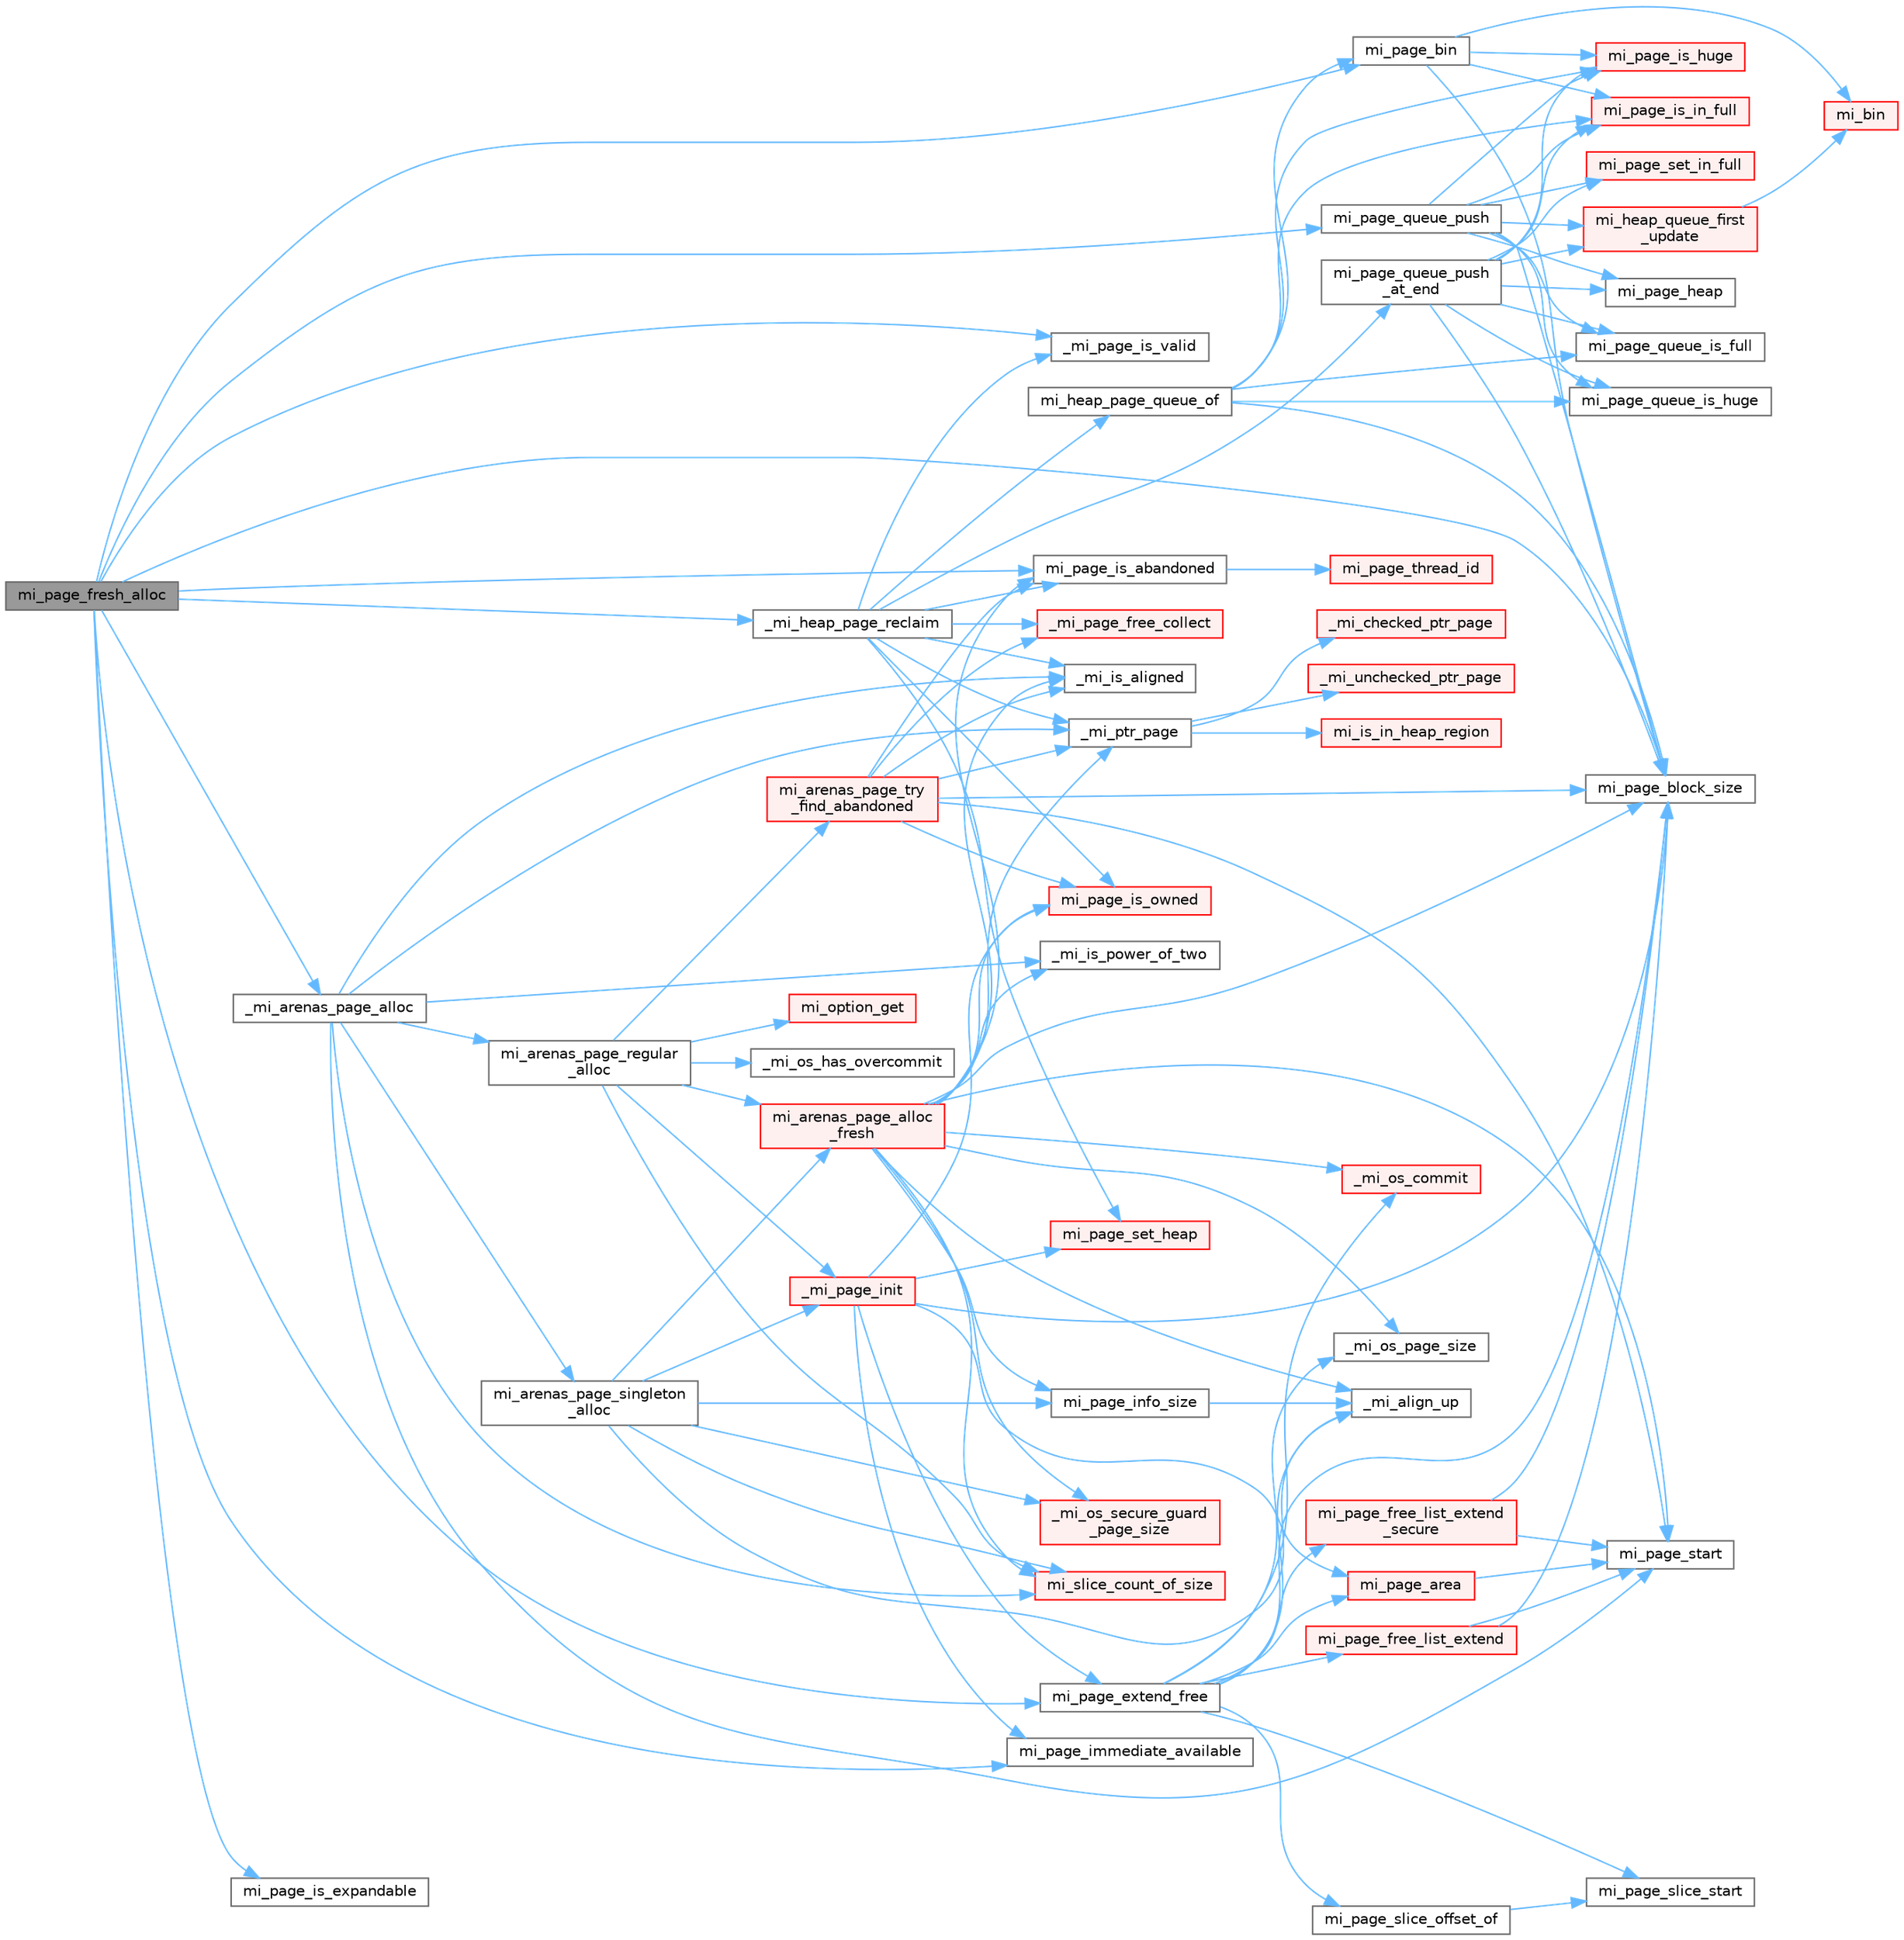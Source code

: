 digraph "mi_page_fresh_alloc"
{
 // LATEX_PDF_SIZE
  bgcolor="transparent";
  edge [fontname=Helvetica,fontsize=10,labelfontname=Helvetica,labelfontsize=10];
  node [fontname=Helvetica,fontsize=10,shape=box,height=0.2,width=0.4];
  rankdir="LR";
  Node1 [id="Node000001",label="mi_page_fresh_alloc",height=0.2,width=0.4,color="gray40", fillcolor="grey60", style="filled", fontcolor="black",tooltip=" "];
  Node1 -> Node2 [id="edge1_Node000001_Node000002",color="steelblue1",style="solid",tooltip=" "];
  Node2 [id="Node000002",label="_mi_arenas_page_alloc",height=0.2,width=0.4,color="grey40", fillcolor="white", style="filled",URL="$arena_8c.html#a04aa01daeb2a2b3dd42a54154fa89c26",tooltip=" "];
  Node2 -> Node3 [id="edge2_Node000002_Node000003",color="steelblue1",style="solid",tooltip=" "];
  Node3 [id="Node000003",label="_mi_is_aligned",height=0.2,width=0.4,color="grey40", fillcolor="white", style="filled",URL="$_e_a_s_t_l_2packages_2mimalloc_2include_2mimalloc_2internal_8h.html#ad446ae4d82cbdbd78dfbe46fa2330555",tooltip=" "];
  Node2 -> Node4 [id="edge3_Node000002_Node000004",color="steelblue1",style="solid",tooltip=" "];
  Node4 [id="Node000004",label="_mi_is_power_of_two",height=0.2,width=0.4,color="grey40", fillcolor="white", style="filled",URL="$_e_a_s_t_l_2packages_2mimalloc_2include_2mimalloc_2internal_8h.html#ac46068515202fb9642f6b2610836bd82",tooltip=" "];
  Node2 -> Node5 [id="edge4_Node000002_Node000005",color="steelblue1",style="solid",tooltip=" "];
  Node5 [id="Node000005",label="_mi_ptr_page",height=0.2,width=0.4,color="grey40", fillcolor="white", style="filled",URL="$_e_a_s_t_l_2packages_2mimalloc_2include_2mimalloc_2internal_8h.html#acd84a462a2045538d19ecc56e6cc29f6",tooltip=" "];
  Node5 -> Node6 [id="edge5_Node000005_Node000006",color="steelblue1",style="solid",tooltip=" "];
  Node6 [id="Node000006",label="_mi_checked_ptr_page",height=0.2,width=0.4,color="red", fillcolor="#FFF0F0", style="filled",URL="$_e_a_s_t_l_2packages_2mimalloc_2include_2mimalloc_2internal_8h.html#aae1cb48b790d504329cb8031a6a716ef",tooltip=" "];
  Node5 -> Node8 [id="edge6_Node000005_Node000008",color="steelblue1",style="solid",tooltip=" "];
  Node8 [id="Node000008",label="_mi_unchecked_ptr_page",height=0.2,width=0.4,color="red", fillcolor="#FFF0F0", style="filled",URL="$_e_a_s_t_l_2packages_2mimalloc_2include_2mimalloc_2internal_8h.html#af17a42b9aa712fc80ff8d725eb2300ec",tooltip=" "];
  Node5 -> Node9 [id="edge7_Node000005_Node000009",color="steelblue1",style="solid",tooltip=" "];
  Node9 [id="Node000009",label="mi_is_in_heap_region",height=0.2,width=0.4,color="red", fillcolor="#FFF0F0", style="filled",URL="$group__extended.html#ga5f071b10d4df1c3658e04e7fd67a94e6",tooltip=" "];
  Node2 -> Node12 [id="edge8_Node000002_Node000012",color="steelblue1",style="solid",tooltip=" "];
  Node12 [id="Node000012",label="mi_arenas_page_regular\l_alloc",height=0.2,width=0.4,color="grey40", fillcolor="white", style="filled",URL="$arena_8c.html#a4b6e177710444b0ae5fe4acf69222a23",tooltip=" "];
  Node12 -> Node13 [id="edge9_Node000012_Node000013",color="steelblue1",style="solid",tooltip=" "];
  Node13 [id="Node000013",label="_mi_os_has_overcommit",height=0.2,width=0.4,color="grey40", fillcolor="white", style="filled",URL="$os_8c.html#ab15bd169082d58502da1d18e7ae61044",tooltip=" "];
  Node12 -> Node14 [id="edge10_Node000012_Node000014",color="steelblue1",style="solid",tooltip=" "];
  Node14 [id="Node000014",label="_mi_page_init",height=0.2,width=0.4,color="red", fillcolor="#FFF0F0", style="filled",URL="$page_8c.html#a93f6b93722ef321c7a3b3f121c1aa3bd",tooltip=" "];
  Node14 -> Node22 [id="edge11_Node000014_Node000022",color="steelblue1",style="solid",tooltip=" "];
  Node22 [id="Node000022",label="mi_page_area",height=0.2,width=0.4,color="red", fillcolor="#FFF0F0", style="filled",URL="$_e_a_s_t_l_2packages_2mimalloc_2include_2mimalloc_2internal_8h.html#ab02bec7b56343136344cb9441cb889c7",tooltip=" "];
  Node22 -> Node25 [id="edge12_Node000022_Node000025",color="steelblue1",style="solid",tooltip=" "];
  Node25 [id="Node000025",label="mi_page_start",height=0.2,width=0.4,color="grey40", fillcolor="white", style="filled",URL="$_e_a_s_t_l_2packages_2mimalloc_2include_2mimalloc_2internal_8h.html#a95e8b035747d340ad060f5cf0811b7e9",tooltip=" "];
  Node14 -> Node24 [id="edge13_Node000014_Node000024",color="steelblue1",style="solid",tooltip=" "];
  Node24 [id="Node000024",label="mi_page_block_size",height=0.2,width=0.4,color="grey40", fillcolor="white", style="filled",URL="$_e_a_s_t_l_2packages_2mimalloc_2include_2mimalloc_2internal_8h.html#a6134893990c1f09da2b40092ceecc780",tooltip=" "];
  Node14 -> Node28 [id="edge14_Node000014_Node000028",color="steelblue1",style="solid",tooltip=" "];
  Node28 [id="Node000028",label="mi_page_extend_free",height=0.2,width=0.4,color="grey40", fillcolor="white", style="filled",URL="$page_8c.html#a40c7a483e3c04fdcf8d9a16bc6e6cea5",tooltip=" "];
  Node28 -> Node29 [id="edge15_Node000028_Node000029",color="steelblue1",style="solid",tooltip=" "];
  Node29 [id="Node000029",label="_mi_align_up",height=0.2,width=0.4,color="grey40", fillcolor="white", style="filled",URL="$_e_a_s_t_l_2packages_2mimalloc_2include_2mimalloc_2internal_8h.html#a7f35944d44d8a16365072023dd19e0da",tooltip=" "];
  Node28 -> Node30 [id="edge16_Node000028_Node000030",color="steelblue1",style="solid",tooltip=" "];
  Node30 [id="Node000030",label="_mi_os_commit",height=0.2,width=0.4,color="red", fillcolor="#FFF0F0", style="filled",URL="$os_8c.html#acef931ae1be3c3ddb6ee125a8267a84e",tooltip=" "];
  Node28 -> Node71 [id="edge17_Node000028_Node000071",color="steelblue1",style="solid",tooltip=" "];
  Node71 [id="Node000071",label="_mi_os_page_size",height=0.2,width=0.4,color="grey40", fillcolor="white", style="filled",URL="$os_8c.html#a723e4c95209d4c6282b53317473e83d5",tooltip=" "];
  Node28 -> Node22 [id="edge18_Node000028_Node000022",color="steelblue1",style="solid",tooltip=" "];
  Node28 -> Node24 [id="edge19_Node000028_Node000024",color="steelblue1",style="solid",tooltip=" "];
  Node28 -> Node74 [id="edge20_Node000028_Node000074",color="steelblue1",style="solid",tooltip=" "];
  Node74 [id="Node000074",label="mi_page_free_list_extend",height=0.2,width=0.4,color="red", fillcolor="#FFF0F0", style="filled",URL="$page_8c.html#a9bb87a743570919cc56839f9fc433695",tooltip=" "];
  Node74 -> Node24 [id="edge21_Node000074_Node000024",color="steelblue1",style="solid",tooltip=" "];
  Node74 -> Node25 [id="edge22_Node000074_Node000025",color="steelblue1",style="solid",tooltip=" "];
  Node28 -> Node80 [id="edge23_Node000028_Node000080",color="steelblue1",style="solid",tooltip=" "];
  Node80 [id="Node000080",label="mi_page_free_list_extend\l_secure",height=0.2,width=0.4,color="red", fillcolor="#FFF0F0", style="filled",URL="$page_8c.html#a4a740b834c5746b0309fece1a0b1d781",tooltip=" "];
  Node80 -> Node24 [id="edge24_Node000080_Node000024",color="steelblue1",style="solid",tooltip=" "];
  Node80 -> Node25 [id="edge25_Node000080_Node000025",color="steelblue1",style="solid",tooltip=" "];
  Node28 -> Node82 [id="edge26_Node000028_Node000082",color="steelblue1",style="solid",tooltip=" "];
  Node82 [id="Node000082",label="mi_page_slice_offset_of",height=0.2,width=0.4,color="grey40", fillcolor="white", style="filled",URL="$_e_a_s_t_l_2packages_2mimalloc_2include_2mimalloc_2internal_8h.html#ad3e5df2ef93d3703a1a70368b1a858d6",tooltip=" "];
  Node82 -> Node27 [id="edge27_Node000082_Node000027",color="steelblue1",style="solid",tooltip=" "];
  Node27 [id="Node000027",label="mi_page_slice_start",height=0.2,width=0.4,color="grey40", fillcolor="white", style="filled",URL="$_e_a_s_t_l_2packages_2mimalloc_2include_2mimalloc_2internal_8h.html#a5a6ac89588d92c6b443e78415aac06db",tooltip=" "];
  Node28 -> Node27 [id="edge28_Node000028_Node000027",color="steelblue1",style="solid",tooltip=" "];
  Node14 -> Node86 [id="edge29_Node000014_Node000086",color="steelblue1",style="solid",tooltip=" "];
  Node86 [id="Node000086",label="mi_page_immediate_available",height=0.2,width=0.4,color="grey40", fillcolor="white", style="filled",URL="$_e_a_s_t_l_2packages_2mimalloc_2include_2mimalloc_2internal_8h.html#a87596f606325115ec4f43046dfd3d64a",tooltip=" "];
  Node14 -> Node87 [id="edge30_Node000014_Node000087",color="steelblue1",style="solid",tooltip=" "];
  Node87 [id="Node000087",label="mi_page_is_owned",height=0.2,width=0.4,color="red", fillcolor="#FFF0F0", style="filled",URL="$_e_a_s_t_l_2packages_2mimalloc_2include_2mimalloc_2internal_8h.html#af56ec67c6f794de0f36d59a6390ab4c7",tooltip=" "];
  Node14 -> Node89 [id="edge31_Node000014_Node000089",color="steelblue1",style="solid",tooltip=" "];
  Node89 [id="Node000089",label="mi_page_set_heap",height=0.2,width=0.4,color="red", fillcolor="#FFF0F0", style="filled",URL="$_e_a_s_t_l_2packages_2mimalloc_2include_2mimalloc_2internal_8h.html#a4f0664d2a3d9c81776a0f90311aef474",tooltip=" "];
  Node12 -> Node90 [id="edge32_Node000012_Node000090",color="steelblue1",style="solid",tooltip=" "];
  Node90 [id="Node000090",label="mi_arenas_page_alloc\l_fresh",height=0.2,width=0.4,color="red", fillcolor="#FFF0F0", style="filled",URL="$arena_8c.html#a8ec3eb385e20906f3e68a26faf3e9643",tooltip=" "];
  Node90 -> Node29 [id="edge33_Node000090_Node000029",color="steelblue1",style="solid",tooltip=" "];
  Node90 -> Node3 [id="edge34_Node000090_Node000003",color="steelblue1",style="solid",tooltip=" "];
  Node90 -> Node4 [id="edge35_Node000090_Node000004",color="steelblue1",style="solid",tooltip=" "];
  Node90 -> Node30 [id="edge36_Node000090_Node000030",color="steelblue1",style="solid",tooltip=" "];
  Node90 -> Node71 [id="edge37_Node000090_Node000071",color="steelblue1",style="solid",tooltip=" "];
  Node90 -> Node104 [id="edge38_Node000090_Node000104",color="steelblue1",style="solid",tooltip=" "];
  Node104 [id="Node000104",label="_mi_os_secure_guard\l_page_size",height=0.2,width=0.4,color="red", fillcolor="#FFF0F0", style="filled",URL="$os_8c.html#a2daf38bcf9e1a42db5038d237354fbe2",tooltip=" "];
  Node90 -> Node5 [id="edge39_Node000090_Node000005",color="steelblue1",style="solid",tooltip=" "];
  Node90 -> Node24 [id="edge40_Node000090_Node000024",color="steelblue1",style="solid",tooltip=" "];
  Node90 -> Node278 [id="edge41_Node000090_Node000278",color="steelblue1",style="solid",tooltip=" "];
  Node278 [id="Node000278",label="mi_page_info_size",height=0.2,width=0.4,color="grey40", fillcolor="white", style="filled",URL="$_e_a_s_t_l_2packages_2mimalloc_2include_2mimalloc_2internal_8h.html#a843e94fe943ee716de387f8f54f1fa34",tooltip=" "];
  Node278 -> Node29 [id="edge42_Node000278_Node000029",color="steelblue1",style="solid",tooltip=" "];
  Node90 -> Node279 [id="edge43_Node000090_Node000279",color="steelblue1",style="solid",tooltip=" "];
  Node279 [id="Node000279",label="mi_page_is_abandoned",height=0.2,width=0.4,color="grey40", fillcolor="white", style="filled",URL="$_e_a_s_t_l_2packages_2mimalloc_2include_2mimalloc_2internal_8h.html#aa75f964d916bd58a37861b88491c51fb",tooltip=" "];
  Node279 -> Node280 [id="edge44_Node000279_Node000280",color="steelblue1",style="solid",tooltip=" "];
  Node280 [id="Node000280",label="mi_page_thread_id",height=0.2,width=0.4,color="red", fillcolor="#FFF0F0", style="filled",URL="$_e_a_s_t_l_2packages_2mimalloc_2include_2mimalloc_2internal_8h.html#a90afabd9cd5163cc55285f6f60107e4e",tooltip=" "];
  Node90 -> Node87 [id="edge45_Node000090_Node000087",color="steelblue1",style="solid",tooltip=" "];
  Node90 -> Node25 [id="edge46_Node000090_Node000025",color="steelblue1",style="solid",tooltip=" "];
  Node90 -> Node109 [id="edge47_Node000090_Node000109",color="steelblue1",style="solid",tooltip=" "];
  Node109 [id="Node000109",label="mi_slice_count_of_size",height=0.2,width=0.4,color="red", fillcolor="#FFF0F0", style="filled",URL="$_e_a_s_t_l_2packages_2mimalloc_2include_2mimalloc_2internal_8h.html#a9ad8412b6af23e1040840727a59cc9b5",tooltip=" "];
  Node12 -> Node282 [id="edge48_Node000012_Node000282",color="steelblue1",style="solid",tooltip=" "];
  Node282 [id="Node000282",label="mi_arenas_page_try\l_find_abandoned",height=0.2,width=0.4,color="red", fillcolor="#FFF0F0", style="filled",URL="$arena_8c.html#ad2db9f94b60c1baa96a3c01815973009",tooltip=" "];
  Node282 -> Node3 [id="edge49_Node000282_Node000003",color="steelblue1",style="solid",tooltip=" "];
  Node282 -> Node286 [id="edge50_Node000282_Node000286",color="steelblue1",style="solid",tooltip=" "];
  Node286 [id="Node000286",label="_mi_page_free_collect",height=0.2,width=0.4,color="red", fillcolor="#FFF0F0", style="filled",URL="$page_8c.html#ae2b78e1e45e4ac3db8102e9d333d2972",tooltip=" "];
  Node282 -> Node5 [id="edge51_Node000282_Node000005",color="steelblue1",style="solid",tooltip=" "];
  Node282 -> Node24 [id="edge52_Node000282_Node000024",color="steelblue1",style="solid",tooltip=" "];
  Node282 -> Node279 [id="edge53_Node000282_Node000279",color="steelblue1",style="solid",tooltip=" "];
  Node282 -> Node87 [id="edge54_Node000282_Node000087",color="steelblue1",style="solid",tooltip=" "];
  Node282 -> Node25 [id="edge55_Node000282_Node000025",color="steelblue1",style="solid",tooltip=" "];
  Node12 -> Node36 [id="edge56_Node000012_Node000036",color="steelblue1",style="solid",tooltip=" "];
  Node36 [id="Node000036",label="mi_option_get",height=0.2,width=0.4,color="red", fillcolor="#FFF0F0", style="filled",URL="$group__options.html#ga7e8af195cc81d3fa64ccf2662caa565a",tooltip=" "];
  Node12 -> Node109 [id="edge57_Node000012_Node000109",color="steelblue1",style="solid",tooltip=" "];
  Node2 -> Node338 [id="edge58_Node000002_Node000338",color="steelblue1",style="solid",tooltip=" "];
  Node338 [id="Node000338",label="mi_arenas_page_singleton\l_alloc",height=0.2,width=0.4,color="grey40", fillcolor="white", style="filled",URL="$arena_8c.html#a49fe61e9eb0c2f70cfdd223d8aafc91a",tooltip=" "];
  Node338 -> Node29 [id="edge59_Node000338_Node000029",color="steelblue1",style="solid",tooltip=" "];
  Node338 -> Node104 [id="edge60_Node000338_Node000104",color="steelblue1",style="solid",tooltip=" "];
  Node338 -> Node14 [id="edge61_Node000338_Node000014",color="steelblue1",style="solid",tooltip=" "];
  Node338 -> Node90 [id="edge62_Node000338_Node000090",color="steelblue1",style="solid",tooltip=" "];
  Node338 -> Node278 [id="edge63_Node000338_Node000278",color="steelblue1",style="solid",tooltip=" "];
  Node338 -> Node109 [id="edge64_Node000338_Node000109",color="steelblue1",style="solid",tooltip=" "];
  Node2 -> Node25 [id="edge65_Node000002_Node000025",color="steelblue1",style="solid",tooltip=" "];
  Node2 -> Node109 [id="edge66_Node000002_Node000109",color="steelblue1",style="solid",tooltip=" "];
  Node1 -> Node339 [id="edge67_Node000001_Node000339",color="steelblue1",style="solid",tooltip=" "];
  Node339 [id="Node000339",label="_mi_heap_page_reclaim",height=0.2,width=0.4,color="grey40", fillcolor="white", style="filled",URL="$page_8c.html#ab24ca86854e0fd0c95e516de2fdf3b7c",tooltip=" "];
  Node339 -> Node3 [id="edge68_Node000339_Node000003",color="steelblue1",style="solid",tooltip=" "];
  Node339 -> Node286 [id="edge69_Node000339_Node000286",color="steelblue1",style="solid",tooltip=" "];
  Node339 -> Node340 [id="edge70_Node000339_Node000340",color="steelblue1",style="solid",tooltip=" "];
  Node340 [id="Node000340",label="_mi_page_is_valid",height=0.2,width=0.4,color="grey40", fillcolor="white", style="filled",URL="$_e_a_s_t_l_2packages_2mimalloc_2include_2mimalloc_2internal_8h.html#af1d572618734511626662f9f7befb8e9",tooltip=" "];
  Node339 -> Node5 [id="edge71_Node000339_Node000005",color="steelblue1",style="solid",tooltip=" "];
  Node339 -> Node341 [id="edge72_Node000339_Node000341",color="steelblue1",style="solid",tooltip=" "];
  Node341 [id="Node000341",label="mi_heap_page_queue_of",height=0.2,width=0.4,color="grey40", fillcolor="white", style="filled",URL="$page-queue_8c.html#aa50524f852ac833fcf366b583c9ebfaa",tooltip=" "];
  Node341 -> Node342 [id="edge73_Node000341_Node000342",color="steelblue1",style="solid",tooltip=" "];
  Node342 [id="Node000342",label="mi_page_bin",height=0.2,width=0.4,color="grey40", fillcolor="white", style="filled",URL="$page-queue_8c.html#a9ffcf338faf74ed684dc0859345b4d6e",tooltip=" "];
  Node342 -> Node284 [id="edge74_Node000342_Node000284",color="steelblue1",style="solid",tooltip=" "];
  Node284 [id="Node000284",label="mi_bin",height=0.2,width=0.4,color="red", fillcolor="#FFF0F0", style="filled",URL="$page-queue_8c.html#accb1e44eb166c3b6fa8f5567d0acf085",tooltip=" "];
  Node342 -> Node24 [id="edge75_Node000342_Node000024",color="steelblue1",style="solid",tooltip=" "];
  Node342 -> Node343 [id="edge76_Node000342_Node000343",color="steelblue1",style="solid",tooltip=" "];
  Node343 [id="Node000343",label="mi_page_is_huge",height=0.2,width=0.4,color="red", fillcolor="#FFF0F0", style="filled",URL="$_e_a_s_t_l_2packages_2mimalloc_2include_2mimalloc_2internal_8h.html#aebe1b18846bd3fc16de5b52cd2250bec",tooltip=" "];
  Node342 -> Node345 [id="edge77_Node000342_Node000345",color="steelblue1",style="solid",tooltip=" "];
  Node345 [id="Node000345",label="mi_page_is_in_full",height=0.2,width=0.4,color="red", fillcolor="#FFF0F0", style="filled",URL="$_e_a_s_t_l_2packages_2mimalloc_2include_2mimalloc_2internal_8h.html#a250f4d0710309fb1cff782cd06644842",tooltip=" "];
  Node341 -> Node24 [id="edge78_Node000341_Node000024",color="steelblue1",style="solid",tooltip=" "];
  Node341 -> Node343 [id="edge79_Node000341_Node000343",color="steelblue1",style="solid",tooltip=" "];
  Node341 -> Node345 [id="edge80_Node000341_Node000345",color="steelblue1",style="solid",tooltip=" "];
  Node341 -> Node346 [id="edge81_Node000341_Node000346",color="steelblue1",style="solid",tooltip=" "];
  Node346 [id="Node000346",label="mi_page_queue_is_full",height=0.2,width=0.4,color="grey40", fillcolor="white", style="filled",URL="$page-queue_8c.html#a3529cdf6a99d843e38810b5d241982ba",tooltip=" "];
  Node341 -> Node347 [id="edge82_Node000341_Node000347",color="steelblue1",style="solid",tooltip=" "];
  Node347 [id="Node000347",label="mi_page_queue_is_huge",height=0.2,width=0.4,color="grey40", fillcolor="white", style="filled",URL="$page-queue_8c.html#a06408445b78873dce28c5c6e29be9153",tooltip=" "];
  Node339 -> Node279 [id="edge83_Node000339_Node000279",color="steelblue1",style="solid",tooltip=" "];
  Node339 -> Node87 [id="edge84_Node000339_Node000087",color="steelblue1",style="solid",tooltip=" "];
  Node339 -> Node348 [id="edge85_Node000339_Node000348",color="steelblue1",style="solid",tooltip=" "];
  Node348 [id="Node000348",label="mi_page_queue_push\l_at_end",height=0.2,width=0.4,color="grey40", fillcolor="white", style="filled",URL="$page-queue_8c.html#a0d3fb7c2bfbe71e923d25b7fc395e981",tooltip=" "];
  Node348 -> Node349 [id="edge86_Node000348_Node000349",color="steelblue1",style="solid",tooltip=" "];
  Node349 [id="Node000349",label="mi_heap_queue_first\l_update",height=0.2,width=0.4,color="red", fillcolor="#FFF0F0", style="filled",URL="$page-queue_8c.html#a490c11a0d3839b4803aa2a8289ca245d",tooltip=" "];
  Node349 -> Node284 [id="edge87_Node000349_Node000284",color="steelblue1",style="solid",tooltip=" "];
  Node348 -> Node24 [id="edge88_Node000348_Node000024",color="steelblue1",style="solid",tooltip=" "];
  Node348 -> Node350 [id="edge89_Node000348_Node000350",color="steelblue1",style="solid",tooltip=" "];
  Node350 [id="Node000350",label="mi_page_heap",height=0.2,width=0.4,color="grey40", fillcolor="white", style="filled",URL="$_e_a_s_t_l_2packages_2mimalloc_2include_2mimalloc_2internal_8h.html#a35ba87308ac94f73791017e50d3ab4c7",tooltip=" "];
  Node348 -> Node343 [id="edge90_Node000348_Node000343",color="steelblue1",style="solid",tooltip=" "];
  Node348 -> Node345 [id="edge91_Node000348_Node000345",color="steelblue1",style="solid",tooltip=" "];
  Node348 -> Node346 [id="edge92_Node000348_Node000346",color="steelblue1",style="solid",tooltip=" "];
  Node348 -> Node347 [id="edge93_Node000348_Node000347",color="steelblue1",style="solid",tooltip=" "];
  Node348 -> Node351 [id="edge94_Node000348_Node000351",color="steelblue1",style="solid",tooltip=" "];
  Node351 [id="Node000351",label="mi_page_set_in_full",height=0.2,width=0.4,color="red", fillcolor="#FFF0F0", style="filled",URL="$_e_a_s_t_l_2packages_2mimalloc_2include_2mimalloc_2internal_8h.html#a4b587eab21fd150918b1c57244c17d27",tooltip=" "];
  Node339 -> Node89 [id="edge95_Node000339_Node000089",color="steelblue1",style="solid",tooltip=" "];
  Node1 -> Node340 [id="edge96_Node000001_Node000340",color="steelblue1",style="solid",tooltip=" "];
  Node1 -> Node342 [id="edge97_Node000001_Node000342",color="steelblue1",style="solid",tooltip=" "];
  Node1 -> Node24 [id="edge98_Node000001_Node000024",color="steelblue1",style="solid",tooltip=" "];
  Node1 -> Node28 [id="edge99_Node000001_Node000028",color="steelblue1",style="solid",tooltip=" "];
  Node1 -> Node86 [id="edge100_Node000001_Node000086",color="steelblue1",style="solid",tooltip=" "];
  Node1 -> Node279 [id="edge101_Node000001_Node000279",color="steelblue1",style="solid",tooltip=" "];
  Node1 -> Node353 [id="edge102_Node000001_Node000353",color="steelblue1",style="solid",tooltip=" "];
  Node353 [id="Node000353",label="mi_page_is_expandable",height=0.2,width=0.4,color="grey40", fillcolor="white", style="filled",URL="$_e_a_s_t_l_2packages_2mimalloc_2include_2mimalloc_2internal_8h.html#ad36cb8000f39dcfbc68c9d9b219d0397",tooltip=" "];
  Node1 -> Node354 [id="edge103_Node000001_Node000354",color="steelblue1",style="solid",tooltip=" "];
  Node354 [id="Node000354",label="mi_page_queue_push",height=0.2,width=0.4,color="grey40", fillcolor="white", style="filled",URL="$page-queue_8c.html#afd208c53e5567aedf31759e91fcaee4c",tooltip=" "];
  Node354 -> Node349 [id="edge104_Node000354_Node000349",color="steelblue1",style="solid",tooltip=" "];
  Node354 -> Node24 [id="edge105_Node000354_Node000024",color="steelblue1",style="solid",tooltip=" "];
  Node354 -> Node350 [id="edge106_Node000354_Node000350",color="steelblue1",style="solid",tooltip=" "];
  Node354 -> Node343 [id="edge107_Node000354_Node000343",color="steelblue1",style="solid",tooltip=" "];
  Node354 -> Node345 [id="edge108_Node000354_Node000345",color="steelblue1",style="solid",tooltip=" "];
  Node354 -> Node346 [id="edge109_Node000354_Node000346",color="steelblue1",style="solid",tooltip=" "];
  Node354 -> Node347 [id="edge110_Node000354_Node000347",color="steelblue1",style="solid",tooltip=" "];
  Node354 -> Node351 [id="edge111_Node000354_Node000351",color="steelblue1",style="solid",tooltip=" "];
}
